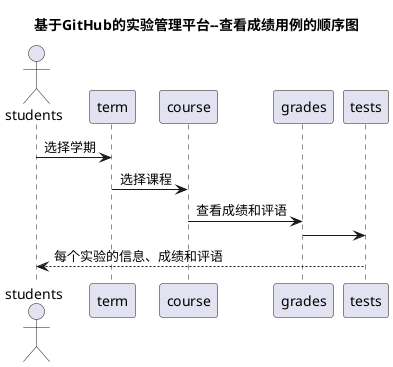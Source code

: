 @startuml

title 基于GitHub的实验管理平台--查看成绩用例的顺序图

actor students

students ->term:选择学期
term  -> course:选择课程
course ->grades:查看成绩和评语

grades -> tests

tests --> students:每个实验的信息、成绩和评语

@enduml